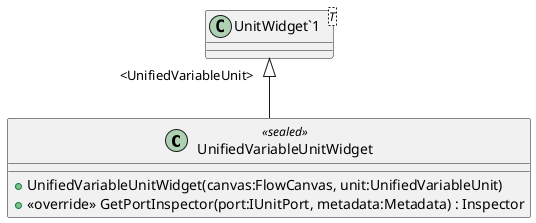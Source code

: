@startuml
class UnifiedVariableUnitWidget <<sealed>> {
    + UnifiedVariableUnitWidget(canvas:FlowCanvas, unit:UnifiedVariableUnit)
    + <<override>> GetPortInspector(port:IUnitPort, metadata:Metadata) : Inspector
}
class "UnitWidget`1"<T> {
}
"UnitWidget`1" "<UnifiedVariableUnit>" <|-- UnifiedVariableUnitWidget
@enduml
